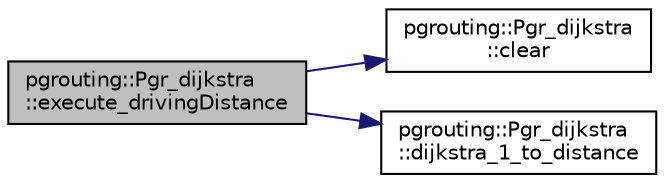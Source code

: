 digraph "pgrouting::Pgr_dijkstra::execute_drivingDistance"
{
  edge [fontname="Helvetica",fontsize="10",labelfontname="Helvetica",labelfontsize="10"];
  node [fontname="Helvetica",fontsize="10",shape=record];
  rankdir="LR";
  Node160 [label="pgrouting::Pgr_dijkstra\l::execute_drivingDistance",height=0.2,width=0.4,color="black", fillcolor="grey75", style="filled", fontcolor="black"];
  Node160 -> Node161 [color="midnightblue",fontsize="10",style="solid",fontname="Helvetica"];
  Node161 [label="pgrouting::Pgr_dijkstra\l::clear",height=0.2,width=0.4,color="black", fillcolor="white", style="filled",URL="$classpgrouting_1_1Pgr__dijkstra.html#a05e8e51c93fc5c30771c6e31eac4542a"];
  Node160 -> Node162 [color="midnightblue",fontsize="10",style="solid",fontname="Helvetica"];
  Node162 [label="pgrouting::Pgr_dijkstra\l::dijkstra_1_to_distance",height=0.2,width=0.4,color="black", fillcolor="white", style="filled",URL="$classpgrouting_1_1Pgr__dijkstra.html#a7070f12ef1882484ebcd9fe7fac03b28",tooltip="Call to Dijkstra 1 to distance. "];
}
